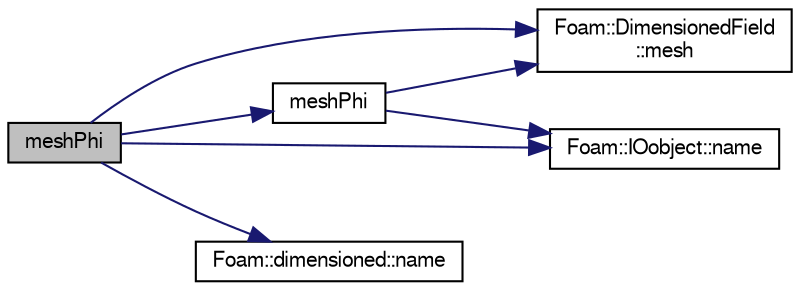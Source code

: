 digraph "meshPhi"
{
  bgcolor="transparent";
  edge [fontname="FreeSans",fontsize="10",labelfontname="FreeSans",labelfontsize="10"];
  node [fontname="FreeSans",fontsize="10",shape=record];
  rankdir="LR";
  Node17488 [label="meshPhi",height=0.2,width=0.4,color="black", fillcolor="grey75", style="filled", fontcolor="black"];
  Node17488 -> Node17489 [color="midnightblue",fontsize="10",style="solid",fontname="FreeSans"];
  Node17489 [label="Foam::DimensionedField\l::mesh",height=0.2,width=0.4,color="black",URL="$a26390.html#a8f1110830348a1448a14ab5e3cf47e3b",tooltip="Return mesh. "];
  Node17488 -> Node17490 [color="midnightblue",fontsize="10",style="solid",fontname="FreeSans"];
  Node17490 [label="meshPhi",height=0.2,width=0.4,color="black",URL="$a21134.html#a4de91c07f95262e698d486b45f6c2fe6"];
  Node17490 -> Node17489 [color="midnightblue",fontsize="10",style="solid",fontname="FreeSans"];
  Node17490 -> Node17491 [color="midnightblue",fontsize="10",style="solid",fontname="FreeSans"];
  Node17491 [label="Foam::IOobject::name",height=0.2,width=0.4,color="black",URL="$a26142.html#acc80e00a8ac919288fb55bd14cc88bf6",tooltip="Return name. "];
  Node17488 -> Node17492 [color="midnightblue",fontsize="10",style="solid",fontname="FreeSans"];
  Node17492 [label="Foam::dimensioned::name",height=0.2,width=0.4,color="black",URL="$a26366.html#ade4113569ef0db70665fded275a5e38e",tooltip="Return const reference to name. "];
  Node17488 -> Node17491 [color="midnightblue",fontsize="10",style="solid",fontname="FreeSans"];
}
